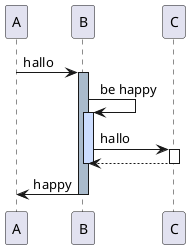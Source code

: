 @startuml

participant A
participant B
participant C

A -> B: hallo
activate B #AABBCC

B -> B: be happy
activate B #CCDDFF

B -> C: hallo
activate C

C --> B
deactivate C
deactivate B

B -> A: happy
deactivate B

@enduml
